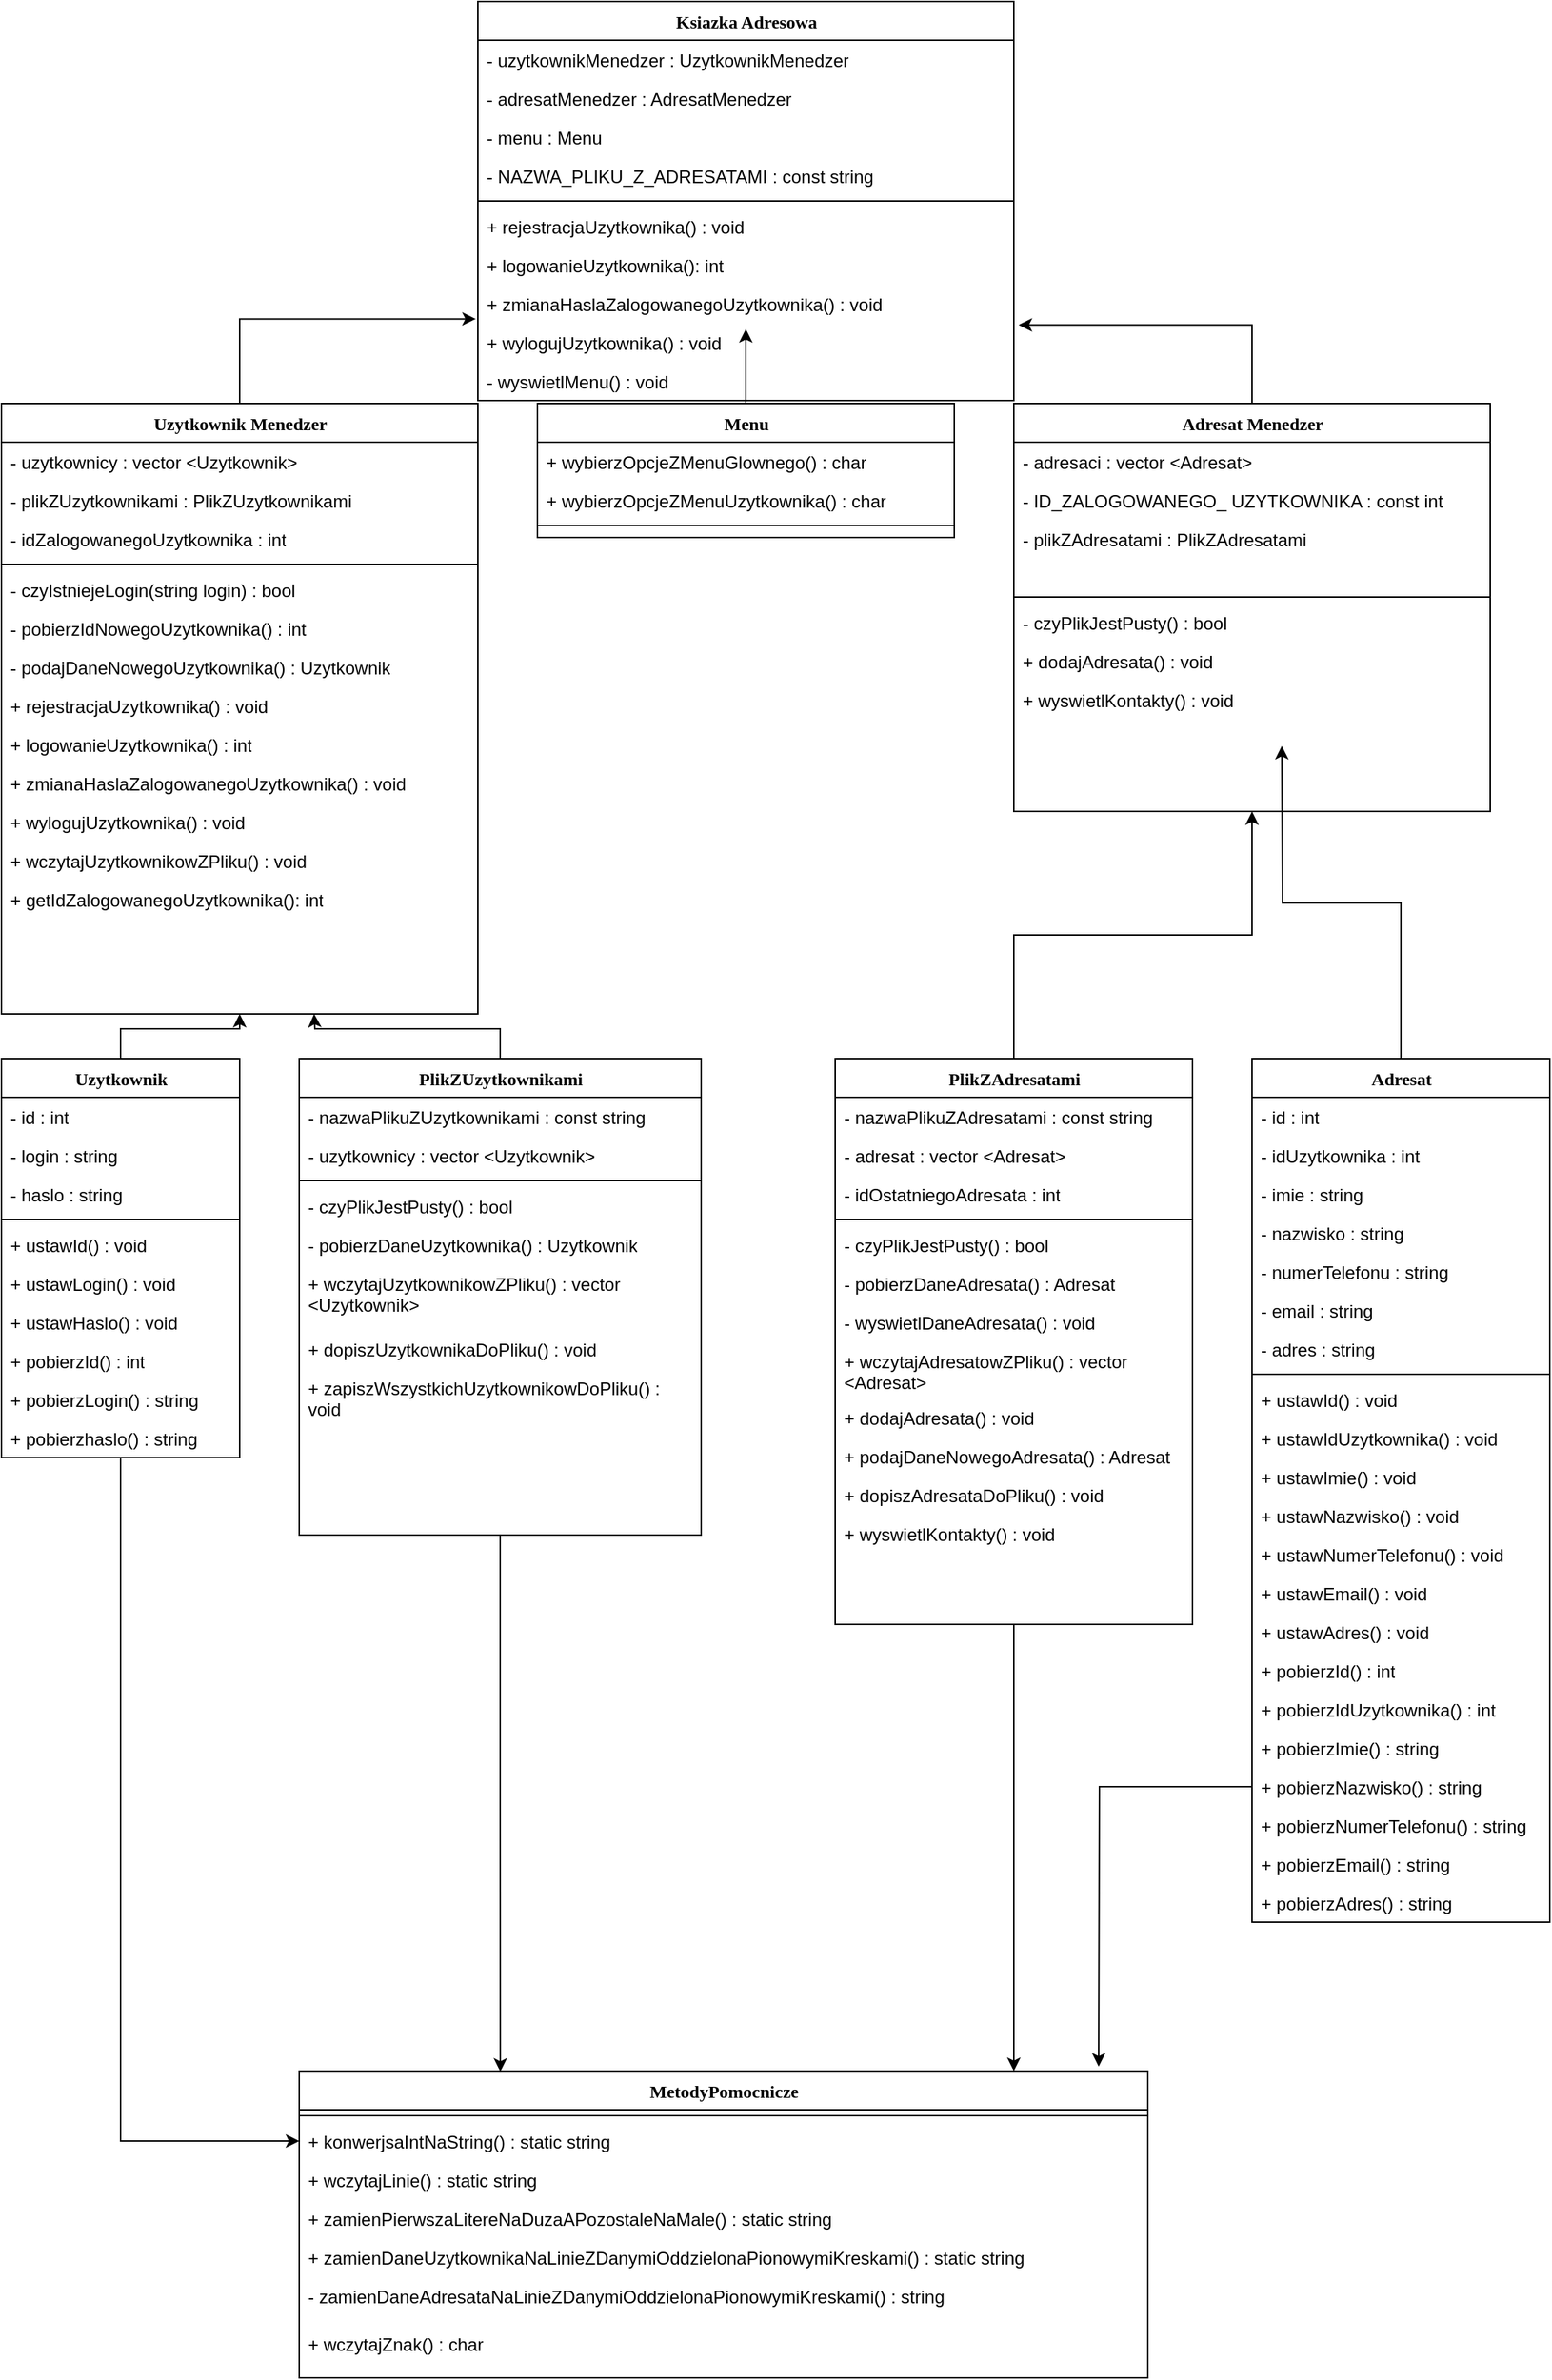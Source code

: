 <mxfile version="14.7.2" type="device"><diagram name="Page-1" id="9f46799a-70d6-7492-0946-bef42562c5a5"><mxGraphModel dx="1020" dy="1113" grid="1" gridSize="10" guides="1" tooltips="1" connect="1" arrows="1" fold="1" page="1" pageScale="1" pageWidth="1100" pageHeight="850" background="#ffffff" math="0" shadow="0"><root><mxCell id="0"/><mxCell id="1" parent="0"/><mxCell id="x41cZ8-5kUKgFE5jY_q0-70" style="edgeStyle=orthogonalEdgeStyle;rounded=0;orthogonalLoop=1;jettySize=auto;html=1;entryX=-0.004;entryY=0.892;entryDx=0;entryDy=0;entryPerimeter=0;" edge="1" parent="1" source="78961159f06e98e8-17" target="78961159f06e98e8-42"><mxGeometry relative="1" as="geometry"/></mxCell><mxCell id="78961159f06e98e8-17" value="Uzytkownik Menedzer" style="swimlane;html=1;fontStyle=1;align=center;verticalAlign=top;childLayout=stackLayout;horizontal=1;startSize=26;horizontalStack=0;resizeParent=1;resizeLast=0;collapsible=1;marginBottom=0;swimlaneFillColor=#ffffff;rounded=0;shadow=0;comic=0;labelBackgroundColor=none;strokeWidth=1;fillColor=none;fontFamily=Verdana;fontSize=12" parent="1" vertex="1"><mxGeometry x="40" y="280" width="320" height="410" as="geometry"/></mxCell><mxCell id="78961159f06e98e8-25" value="-&amp;nbsp;uzytkownicy :&amp;nbsp;vector &amp;lt;Uzytkownik&amp;gt;" style="text;html=1;strokeColor=none;fillColor=none;align=left;verticalAlign=top;spacingLeft=4;spacingRight=4;whiteSpace=wrap;overflow=hidden;rotatable=0;points=[[0,0.5],[1,0.5]];portConstraint=eastwest;" parent="78961159f06e98e8-17" vertex="1"><mxGeometry y="26" width="320" height="26" as="geometry"/></mxCell><mxCell id="78961159f06e98e8-26" value="-&amp;nbsp;plikZUzytkownikami : PlikZUzytkownikami" style="text;html=1;strokeColor=none;fillColor=none;align=left;verticalAlign=top;spacingLeft=4;spacingRight=4;whiteSpace=wrap;overflow=hidden;rotatable=0;points=[[0,0.5],[1,0.5]];portConstraint=eastwest;" parent="78961159f06e98e8-17" vertex="1"><mxGeometry y="52" width="320" height="26" as="geometry"/></mxCell><mxCell id="78961159f06e98e8-23" value="-&amp;nbsp;idZalogowanegoUzytkownika : int" style="text;html=1;strokeColor=none;fillColor=none;align=left;verticalAlign=top;spacingLeft=4;spacingRight=4;whiteSpace=wrap;overflow=hidden;rotatable=0;points=[[0,0.5],[1,0.5]];portConstraint=eastwest;" parent="78961159f06e98e8-17" vertex="1"><mxGeometry y="78" width="320" height="26" as="geometry"/></mxCell><mxCell id="78961159f06e98e8-19" value="" style="line;html=1;strokeWidth=1;fillColor=none;align=left;verticalAlign=middle;spacingTop=-1;spacingLeft=3;spacingRight=3;rotatable=0;labelPosition=right;points=[];portConstraint=eastwest;" parent="78961159f06e98e8-17" vertex="1"><mxGeometry y="104" width="320" height="8" as="geometry"/></mxCell><mxCell id="x41cZ8-5kUKgFE5jY_q0-2" value="-&amp;nbsp;czyIstniejeLogin(string login) : bool" style="text;html=1;strokeColor=none;fillColor=none;align=left;verticalAlign=top;spacingLeft=4;spacingRight=4;whiteSpace=wrap;overflow=hidden;rotatable=0;points=[[0,0.5],[1,0.5]];portConstraint=eastwest;" vertex="1" parent="78961159f06e98e8-17"><mxGeometry y="112" width="320" height="26" as="geometry"/></mxCell><mxCell id="78961159f06e98e8-27" value="-&amp;nbsp;pobierzIdNowegoUzytkownika() : int" style="text;html=1;strokeColor=none;fillColor=none;align=left;verticalAlign=top;spacingLeft=4;spacingRight=4;whiteSpace=wrap;overflow=hidden;rotatable=0;points=[[0,0.5],[1,0.5]];portConstraint=eastwest;" parent="78961159f06e98e8-17" vertex="1"><mxGeometry y="138" width="320" height="26" as="geometry"/></mxCell><mxCell id="78961159f06e98e8-20" value="-&amp;nbsp;podajDaneNowegoUzytkownika() : Uzytkownik" style="text;html=1;strokeColor=none;fillColor=none;align=left;verticalAlign=top;spacingLeft=4;spacingRight=4;whiteSpace=wrap;overflow=hidden;rotatable=0;points=[[0,0.5],[1,0.5]];portConstraint=eastwest;" parent="78961159f06e98e8-17" vertex="1"><mxGeometry y="164" width="320" height="26" as="geometry"/></mxCell><mxCell id="x41cZ8-5kUKgFE5jY_q0-4" value="+&amp;nbsp;rejestracjaUzytkownika() : void" style="text;html=1;strokeColor=none;fillColor=none;align=left;verticalAlign=top;spacingLeft=4;spacingRight=4;whiteSpace=wrap;overflow=hidden;rotatable=0;points=[[0,0.5],[1,0.5]];portConstraint=eastwest;" vertex="1" parent="78961159f06e98e8-17"><mxGeometry y="190" width="320" height="26" as="geometry"/></mxCell><mxCell id="x41cZ8-5kUKgFE5jY_q0-5" value="+&amp;nbsp;logowanieUzytkownika() : int" style="text;html=1;strokeColor=none;fillColor=none;align=left;verticalAlign=top;spacingLeft=4;spacingRight=4;whiteSpace=wrap;overflow=hidden;rotatable=0;points=[[0,0.5],[1,0.5]];portConstraint=eastwest;" vertex="1" parent="78961159f06e98e8-17"><mxGeometry y="216" width="320" height="26" as="geometry"/></mxCell><mxCell id="x41cZ8-5kUKgFE5jY_q0-7" value="+&amp;nbsp;zmianaHaslaZalogowanegoUzytkownika() : void" style="text;html=1;strokeColor=none;fillColor=none;align=left;verticalAlign=top;spacingLeft=4;spacingRight=4;whiteSpace=wrap;overflow=hidden;rotatable=0;points=[[0,0.5],[1,0.5]];portConstraint=eastwest;" vertex="1" parent="78961159f06e98e8-17"><mxGeometry y="242" width="320" height="26" as="geometry"/></mxCell><mxCell id="x41cZ8-5kUKgFE5jY_q0-6" value="+&amp;nbsp;wylogujUzytkownika() : void" style="text;html=1;strokeColor=none;fillColor=none;align=left;verticalAlign=top;spacingLeft=4;spacingRight=4;whiteSpace=wrap;overflow=hidden;rotatable=0;points=[[0,0.5],[1,0.5]];portConstraint=eastwest;" vertex="1" parent="78961159f06e98e8-17"><mxGeometry y="268" width="320" height="26" as="geometry"/></mxCell><mxCell id="x41cZ8-5kUKgFE5jY_q0-8" value="+&amp;nbsp;wczytajUzytkownikowZPliku() : void" style="text;html=1;strokeColor=none;fillColor=none;align=left;verticalAlign=top;spacingLeft=4;spacingRight=4;whiteSpace=wrap;overflow=hidden;rotatable=0;points=[[0,0.5],[1,0.5]];portConstraint=eastwest;" vertex="1" parent="78961159f06e98e8-17"><mxGeometry y="294" width="320" height="26" as="geometry"/></mxCell><mxCell id="x41cZ8-5kUKgFE5jY_q0-9" value="+&amp;nbsp;getIdZalogowanegoUzytkownika(): int" style="text;html=1;strokeColor=none;fillColor=none;align=left;verticalAlign=top;spacingLeft=4;spacingRight=4;whiteSpace=wrap;overflow=hidden;rotatable=0;points=[[0,0.5],[1,0.5]];portConstraint=eastwest;" vertex="1" parent="78961159f06e98e8-17"><mxGeometry y="320" width="320" height="26" as="geometry"/></mxCell><mxCell id="78961159f06e98e8-30" value="Ksiazka Adresowa" style="swimlane;html=1;fontStyle=1;align=center;verticalAlign=top;childLayout=stackLayout;horizontal=1;startSize=26;horizontalStack=0;resizeParent=1;resizeLast=0;collapsible=1;marginBottom=0;swimlaneFillColor=#ffffff;rounded=0;shadow=0;comic=0;labelBackgroundColor=none;strokeWidth=1;fillColor=none;fontFamily=Verdana;fontSize=12" parent="1" vertex="1"><mxGeometry x="360" y="10" width="360" height="268" as="geometry"/></mxCell><mxCell id="78961159f06e98e8-31" value="-&amp;nbsp;uzytkownikMenedzer : UzytkownikMenedzer" style="text;html=1;strokeColor=none;fillColor=none;align=left;verticalAlign=top;spacingLeft=4;spacingRight=4;whiteSpace=wrap;overflow=hidden;rotatable=0;points=[[0,0.5],[1,0.5]];portConstraint=eastwest;" parent="78961159f06e98e8-30" vertex="1"><mxGeometry y="26" width="360" height="26" as="geometry"/></mxCell><mxCell id="78961159f06e98e8-32" value="-&amp;nbsp;adresatMenedzer : AdresatMenedzer" style="text;html=1;strokeColor=none;fillColor=none;align=left;verticalAlign=top;spacingLeft=4;spacingRight=4;whiteSpace=wrap;overflow=hidden;rotatable=0;points=[[0,0.5],[1,0.5]];portConstraint=eastwest;" parent="78961159f06e98e8-30" vertex="1"><mxGeometry y="52" width="360" height="26" as="geometry"/></mxCell><mxCell id="78961159f06e98e8-33" value="-&amp;nbsp;menu : Menu" style="text;html=1;strokeColor=none;fillColor=none;align=left;verticalAlign=top;spacingLeft=4;spacingRight=4;whiteSpace=wrap;overflow=hidden;rotatable=0;points=[[0,0.5],[1,0.5]];portConstraint=eastwest;" parent="78961159f06e98e8-30" vertex="1"><mxGeometry y="78" width="360" height="26" as="geometry"/></mxCell><mxCell id="x41cZ8-5kUKgFE5jY_q0-89" value="-&amp;nbsp;NAZWA_PLIKU_Z_ADRESATAMI : const string" style="text;html=1;strokeColor=none;fillColor=none;align=left;verticalAlign=top;spacingLeft=4;spacingRight=4;whiteSpace=wrap;overflow=hidden;rotatable=0;points=[[0,0.5],[1,0.5]];portConstraint=eastwest;" vertex="1" parent="78961159f06e98e8-30"><mxGeometry y="104" width="360" height="26" as="geometry"/></mxCell><mxCell id="78961159f06e98e8-38" value="" style="line;html=1;strokeWidth=1;fillColor=none;align=left;verticalAlign=middle;spacingTop=-1;spacingLeft=3;spacingRight=3;rotatable=0;labelPosition=right;points=[];portConstraint=eastwest;" parent="78961159f06e98e8-30" vertex="1"><mxGeometry y="130" width="360" height="8" as="geometry"/></mxCell><mxCell id="78961159f06e98e8-39" value="+&amp;nbsp;rejestracjaUzytkownika() : void" style="text;html=1;strokeColor=none;fillColor=none;align=left;verticalAlign=top;spacingLeft=4;spacingRight=4;whiteSpace=wrap;overflow=hidden;rotatable=0;points=[[0,0.5],[1,0.5]];portConstraint=eastwest;" parent="78961159f06e98e8-30" vertex="1"><mxGeometry y="138" width="360" height="26" as="geometry"/></mxCell><mxCell id="78961159f06e98e8-40" value="+&amp;nbsp;logowanieUzytkownika(): int" style="text;html=1;strokeColor=none;fillColor=none;align=left;verticalAlign=top;spacingLeft=4;spacingRight=4;whiteSpace=wrap;overflow=hidden;rotatable=0;points=[[0,0.5],[1,0.5]];portConstraint=eastwest;" parent="78961159f06e98e8-30" vertex="1"><mxGeometry y="164" width="360" height="26" as="geometry"/></mxCell><mxCell id="78961159f06e98e8-42" value="+ zmianaHaslaZalogowanegoUzytkownika() : void" style="text;html=1;strokeColor=none;fillColor=none;align=left;verticalAlign=top;spacingLeft=4;spacingRight=4;whiteSpace=wrap;overflow=hidden;rotatable=0;points=[[0,0.5],[1,0.5]];portConstraint=eastwest;" parent="78961159f06e98e8-30" vertex="1"><mxGeometry y="190" width="360" height="26" as="geometry"/></mxCell><mxCell id="x41cZ8-5kUKgFE5jY_q0-1" value="+ wylogujUzytkownika() : void" style="text;html=1;strokeColor=none;fillColor=none;align=left;verticalAlign=top;spacingLeft=4;spacingRight=4;whiteSpace=wrap;overflow=hidden;rotatable=0;points=[[0,0.5],[1,0.5]];portConstraint=eastwest;" vertex="1" parent="78961159f06e98e8-30"><mxGeometry y="216" width="360" height="26" as="geometry"/></mxCell><mxCell id="x41cZ8-5kUKgFE5jY_q0-88" value="- wyswietlMenu() : void" style="text;html=1;strokeColor=none;fillColor=none;align=left;verticalAlign=top;spacingLeft=4;spacingRight=4;whiteSpace=wrap;overflow=hidden;rotatable=0;points=[[0,0.5],[1,0.5]];portConstraint=eastwest;" vertex="1" parent="78961159f06e98e8-30"><mxGeometry y="242" width="360" height="26" as="geometry"/></mxCell><mxCell id="x41cZ8-5kUKgFE5jY_q0-71" style="edgeStyle=orthogonalEdgeStyle;rounded=0;orthogonalLoop=1;jettySize=auto;html=1;entryX=1.009;entryY=0.046;entryDx=0;entryDy=0;entryPerimeter=0;" edge="1" parent="1" source="78961159f06e98e8-43" target="x41cZ8-5kUKgFE5jY_q0-1"><mxGeometry relative="1" as="geometry"/></mxCell><mxCell id="78961159f06e98e8-43" value="Adresat Menedzer" style="swimlane;html=1;fontStyle=1;align=center;verticalAlign=top;childLayout=stackLayout;horizontal=1;startSize=26;horizontalStack=0;resizeParent=1;resizeLast=0;collapsible=1;marginBottom=0;swimlaneFillColor=#ffffff;rounded=0;shadow=0;comic=0;labelBackgroundColor=none;strokeWidth=1;fillColor=none;fontFamily=Verdana;fontSize=12" parent="1" vertex="1"><mxGeometry x="720" y="280" width="320" height="274" as="geometry"/></mxCell><mxCell id="78961159f06e98e8-44" value="- adresaci :&amp;nbsp;vector &amp;lt;Adresat&amp;gt;" style="text;html=1;strokeColor=none;fillColor=none;align=left;verticalAlign=top;spacingLeft=4;spacingRight=4;whiteSpace=wrap;overflow=hidden;rotatable=0;points=[[0,0.5],[1,0.5]];portConstraint=eastwest;" parent="78961159f06e98e8-43" vertex="1"><mxGeometry y="26" width="320" height="26" as="geometry"/></mxCell><mxCell id="x41cZ8-5kUKgFE5jY_q0-90" value="-&amp;nbsp;ID_ZALOGOWANEGO_ UZYTKOWNIKA : const int" style="text;html=1;strokeColor=none;fillColor=none;align=left;verticalAlign=top;spacingLeft=4;spacingRight=4;whiteSpace=wrap;overflow=hidden;rotatable=0;points=[[0,0.5],[1,0.5]];portConstraint=eastwest;" vertex="1" parent="78961159f06e98e8-43"><mxGeometry y="52" width="320" height="26" as="geometry"/></mxCell><mxCell id="78961159f06e98e8-45" value="-&amp;nbsp;plikZAdresatami : PlikZAdresatami" style="text;html=1;strokeColor=none;fillColor=none;align=left;verticalAlign=top;spacingLeft=4;spacingRight=4;whiteSpace=wrap;overflow=hidden;rotatable=0;points=[[0,0.5],[1,0.5]];portConstraint=eastwest;" parent="78961159f06e98e8-43" vertex="1"><mxGeometry y="78" width="320" height="48" as="geometry"/></mxCell><mxCell id="78961159f06e98e8-51" value="" style="line;html=1;strokeWidth=1;fillColor=none;align=left;verticalAlign=middle;spacingTop=-1;spacingLeft=3;spacingRight=3;rotatable=0;labelPosition=right;points=[];portConstraint=eastwest;" parent="78961159f06e98e8-43" vertex="1"><mxGeometry y="126" width="320" height="8" as="geometry"/></mxCell><mxCell id="78961159f06e98e8-49" value="-&amp;nbsp;czyPlikJestPusty() : bool" style="text;html=1;strokeColor=none;fillColor=none;align=left;verticalAlign=top;spacingLeft=4;spacingRight=4;whiteSpace=wrap;overflow=hidden;rotatable=0;points=[[0,0.5],[1,0.5]];portConstraint=eastwest;" parent="78961159f06e98e8-43" vertex="1"><mxGeometry y="134" width="320" height="26" as="geometry"/></mxCell><mxCell id="78961159f06e98e8-53" value="+&amp;nbsp;dodajAdresata() : void" style="text;html=1;strokeColor=none;fillColor=none;align=left;verticalAlign=top;spacingLeft=4;spacingRight=4;whiteSpace=wrap;overflow=hidden;rotatable=0;points=[[0,0.5],[1,0.5]];portConstraint=eastwest;" parent="78961159f06e98e8-43" vertex="1"><mxGeometry y="160" width="320" height="26" as="geometry"/></mxCell><mxCell id="x41cZ8-5kUKgFE5jY_q0-14" value="+&amp;nbsp;wyswietlKontakty() : void" style="text;html=1;strokeColor=none;fillColor=none;align=left;verticalAlign=top;spacingLeft=4;spacingRight=4;whiteSpace=wrap;overflow=hidden;rotatable=0;points=[[0,0.5],[1,0.5]];portConstraint=eastwest;" vertex="1" parent="78961159f06e98e8-43"><mxGeometry y="186" width="320" height="26" as="geometry"/></mxCell><mxCell id="x41cZ8-5kUKgFE5jY_q0-72" style="edgeStyle=orthogonalEdgeStyle;rounded=0;orthogonalLoop=1;jettySize=auto;html=1;" edge="1" parent="1" source="78961159f06e98e8-56"><mxGeometry relative="1" as="geometry"><mxPoint x="540" y="230" as="targetPoint"/></mxGeometry></mxCell><mxCell id="78961159f06e98e8-56" value="Menu" style="swimlane;html=1;fontStyle=1;align=center;verticalAlign=top;childLayout=stackLayout;horizontal=1;startSize=26;horizontalStack=0;resizeParent=1;resizeLast=0;collapsible=1;marginBottom=0;swimlaneFillColor=#ffffff;rounded=0;shadow=0;comic=0;labelBackgroundColor=none;strokeWidth=1;fillColor=none;fontFamily=Verdana;fontSize=12" parent="1" vertex="1"><mxGeometry x="400" y="280" width="280" height="90" as="geometry"/></mxCell><mxCell id="78961159f06e98e8-57" value="+&amp;nbsp;wybierzOpcjeZMenuGlownego() : char" style="text;html=1;strokeColor=none;fillColor=none;align=left;verticalAlign=top;spacingLeft=4;spacingRight=4;whiteSpace=wrap;overflow=hidden;rotatable=0;points=[[0,0.5],[1,0.5]];portConstraint=eastwest;" parent="78961159f06e98e8-56" vertex="1"><mxGeometry y="26" width="280" height="26" as="geometry"/></mxCell><mxCell id="78961159f06e98e8-58" value="+&amp;nbsp;wybierzOpcjeZMenuUzytkownika() : char" style="text;html=1;strokeColor=none;fillColor=none;align=left;verticalAlign=top;spacingLeft=4;spacingRight=4;whiteSpace=wrap;overflow=hidden;rotatable=0;points=[[0,0.5],[1,0.5]];portConstraint=eastwest;" parent="78961159f06e98e8-56" vertex="1"><mxGeometry y="52" width="280" height="26" as="geometry"/></mxCell><mxCell id="78961159f06e98e8-64" value="" style="line;html=1;strokeWidth=1;fillColor=none;align=left;verticalAlign=middle;spacingTop=-1;spacingLeft=3;spacingRight=3;rotatable=0;labelPosition=right;points=[];portConstraint=eastwest;" parent="78961159f06e98e8-56" vertex="1"><mxGeometry y="78" width="280" height="8" as="geometry"/></mxCell><mxCell id="x41cZ8-5kUKgFE5jY_q0-73" style="edgeStyle=orthogonalEdgeStyle;rounded=0;orthogonalLoop=1;jettySize=auto;html=1;entryX=0.5;entryY=1;entryDx=0;entryDy=0;" edge="1" parent="1" source="78961159f06e98e8-69" target="78961159f06e98e8-17"><mxGeometry relative="1" as="geometry"/></mxCell><mxCell id="x41cZ8-5kUKgFE5jY_q0-86" style="edgeStyle=orthogonalEdgeStyle;rounded=0;orthogonalLoop=1;jettySize=auto;html=1;entryX=0;entryY=0.5;entryDx=0;entryDy=0;" edge="1" parent="1" source="78961159f06e98e8-69" target="x41cZ8-5kUKgFE5jY_q0-41"><mxGeometry relative="1" as="geometry"/></mxCell><mxCell id="78961159f06e98e8-69" value="Uzytkownik" style="swimlane;html=1;fontStyle=1;align=center;verticalAlign=top;childLayout=stackLayout;horizontal=1;startSize=26;horizontalStack=0;resizeParent=1;resizeLast=0;collapsible=1;marginBottom=0;swimlaneFillColor=#ffffff;rounded=0;shadow=0;comic=0;labelBackgroundColor=none;strokeWidth=1;fillColor=none;fontFamily=Verdana;fontSize=12" parent="1" vertex="1"><mxGeometry x="40" y="720" width="160" height="268" as="geometry"/></mxCell><mxCell id="78961159f06e98e8-71" value="- id : int" style="text;html=1;strokeColor=none;fillColor=none;align=left;verticalAlign=top;spacingLeft=4;spacingRight=4;whiteSpace=wrap;overflow=hidden;rotatable=0;points=[[0,0.5],[1,0.5]];portConstraint=eastwest;" parent="78961159f06e98e8-69" vertex="1"><mxGeometry y="26" width="160" height="26" as="geometry"/></mxCell><mxCell id="78961159f06e98e8-72" value="- login : string" style="text;html=1;strokeColor=none;fillColor=none;align=left;verticalAlign=top;spacingLeft=4;spacingRight=4;whiteSpace=wrap;overflow=hidden;rotatable=0;points=[[0,0.5],[1,0.5]];portConstraint=eastwest;" parent="78961159f06e98e8-69" vertex="1"><mxGeometry y="52" width="160" height="26" as="geometry"/></mxCell><mxCell id="78961159f06e98e8-74" value="- haslo : string" style="text;html=1;strokeColor=none;fillColor=none;align=left;verticalAlign=top;spacingLeft=4;spacingRight=4;whiteSpace=wrap;overflow=hidden;rotatable=0;points=[[0,0.5],[1,0.5]];portConstraint=eastwest;" parent="78961159f06e98e8-69" vertex="1"><mxGeometry y="78" width="160" height="26" as="geometry"/></mxCell><mxCell id="78961159f06e98e8-77" value="" style="line;html=1;strokeWidth=1;fillColor=none;align=left;verticalAlign=middle;spacingTop=-1;spacingLeft=3;spacingRight=3;rotatable=0;labelPosition=right;points=[];portConstraint=eastwest;" parent="78961159f06e98e8-69" vertex="1"><mxGeometry y="104" width="160" height="8" as="geometry"/></mxCell><mxCell id="78961159f06e98e8-79" value="+ ustawId() : void" style="text;html=1;strokeColor=none;fillColor=none;align=left;verticalAlign=top;spacingLeft=4;spacingRight=4;whiteSpace=wrap;overflow=hidden;rotatable=0;points=[[0,0.5],[1,0.5]];portConstraint=eastwest;" parent="78961159f06e98e8-69" vertex="1"><mxGeometry y="112" width="160" height="26" as="geometry"/></mxCell><mxCell id="78961159f06e98e8-78" value="+ ustawLogin() : void" style="text;html=1;strokeColor=none;fillColor=none;align=left;verticalAlign=top;spacingLeft=4;spacingRight=4;whiteSpace=wrap;overflow=hidden;rotatable=0;points=[[0,0.5],[1,0.5]];portConstraint=eastwest;" parent="78961159f06e98e8-69" vertex="1"><mxGeometry y="138" width="160" height="26" as="geometry"/></mxCell><mxCell id="78961159f06e98e8-80" value="+ ustawHaslo() : void" style="text;html=1;strokeColor=none;fillColor=none;align=left;verticalAlign=top;spacingLeft=4;spacingRight=4;whiteSpace=wrap;overflow=hidden;rotatable=0;points=[[0,0.5],[1,0.5]];portConstraint=eastwest;" parent="78961159f06e98e8-69" vertex="1"><mxGeometry y="164" width="160" height="26" as="geometry"/></mxCell><mxCell id="78961159f06e98e8-81" value="+ pobierzId() : int" style="text;html=1;strokeColor=none;fillColor=none;align=left;verticalAlign=top;spacingLeft=4;spacingRight=4;whiteSpace=wrap;overflow=hidden;rotatable=0;points=[[0,0.5],[1,0.5]];portConstraint=eastwest;" parent="78961159f06e98e8-69" vertex="1"><mxGeometry y="190" width="160" height="26" as="geometry"/></mxCell><mxCell id="x41cZ8-5kUKgFE5jY_q0-35" value="+ pobierzLogin() : string" style="text;html=1;strokeColor=none;fillColor=none;align=left;verticalAlign=top;spacingLeft=4;spacingRight=4;whiteSpace=wrap;overflow=hidden;rotatable=0;points=[[0,0.5],[1,0.5]];portConstraint=eastwest;" vertex="1" parent="78961159f06e98e8-69"><mxGeometry y="216" width="160" height="26" as="geometry"/></mxCell><mxCell id="x41cZ8-5kUKgFE5jY_q0-36" value="+ pobierzhaslo() : string" style="text;html=1;strokeColor=none;fillColor=none;align=left;verticalAlign=top;spacingLeft=4;spacingRight=4;whiteSpace=wrap;overflow=hidden;rotatable=0;points=[[0,0.5],[1,0.5]];portConstraint=eastwest;" vertex="1" parent="78961159f06e98e8-69"><mxGeometry y="242" width="160" height="26" as="geometry"/></mxCell><mxCell id="x41cZ8-5kUKgFE5jY_q0-76" style="edgeStyle=orthogonalEdgeStyle;rounded=0;orthogonalLoop=1;jettySize=auto;html=1;" edge="1" parent="1" source="78961159f06e98e8-82"><mxGeometry relative="1" as="geometry"><mxPoint x="900" y="510" as="targetPoint"/></mxGeometry></mxCell><mxCell id="x41cZ8-5kUKgFE5jY_q0-84" style="edgeStyle=orthogonalEdgeStyle;rounded=0;orthogonalLoop=1;jettySize=auto;html=1;exitX=0;exitY=0.5;exitDx=0;exitDy=0;" edge="1" parent="1" source="x41cZ8-5kUKgFE5jY_q0-29"><mxGeometry relative="1" as="geometry"><mxPoint x="777" y="1397" as="targetPoint"/></mxGeometry></mxCell><mxCell id="78961159f06e98e8-82" value="Adresat" style="swimlane;html=1;fontStyle=1;align=center;verticalAlign=top;childLayout=stackLayout;horizontal=1;startSize=26;horizontalStack=0;resizeParent=1;resizeLast=0;collapsible=1;marginBottom=0;swimlaneFillColor=#ffffff;rounded=0;shadow=0;comic=0;labelBackgroundColor=none;strokeWidth=1;fillColor=none;fontFamily=Verdana;fontSize=12" parent="1" vertex="1"><mxGeometry x="880" y="720" width="200" height="580" as="geometry"/></mxCell><mxCell id="78961159f06e98e8-83" value="- id : int&lt;br&gt;" style="text;html=1;strokeColor=none;fillColor=none;align=left;verticalAlign=top;spacingLeft=4;spacingRight=4;whiteSpace=wrap;overflow=hidden;rotatable=0;points=[[0,0.5],[1,0.5]];portConstraint=eastwest;" parent="78961159f06e98e8-82" vertex="1"><mxGeometry y="26" width="200" height="26" as="geometry"/></mxCell><mxCell id="78961159f06e98e8-84" value="- idUzytkownika : int" style="text;html=1;strokeColor=none;fillColor=none;align=left;verticalAlign=top;spacingLeft=4;spacingRight=4;whiteSpace=wrap;overflow=hidden;rotatable=0;points=[[0,0.5],[1,0.5]];portConstraint=eastwest;" parent="78961159f06e98e8-82" vertex="1"><mxGeometry y="52" width="200" height="26" as="geometry"/></mxCell><mxCell id="78961159f06e98e8-85" value="- imie : string" style="text;html=1;strokeColor=none;fillColor=none;align=left;verticalAlign=top;spacingLeft=4;spacingRight=4;whiteSpace=wrap;overflow=hidden;rotatable=0;points=[[0,0.5],[1,0.5]];portConstraint=eastwest;" parent="78961159f06e98e8-82" vertex="1"><mxGeometry y="78" width="200" height="26" as="geometry"/></mxCell><mxCell id="x41cZ8-5kUKgFE5jY_q0-17" value="- nazwisko : string" style="text;html=1;strokeColor=none;fillColor=none;align=left;verticalAlign=top;spacingLeft=4;spacingRight=4;whiteSpace=wrap;overflow=hidden;rotatable=0;points=[[0,0.5],[1,0.5]];portConstraint=eastwest;" vertex="1" parent="78961159f06e98e8-82"><mxGeometry y="104" width="200" height="26" as="geometry"/></mxCell><mxCell id="x41cZ8-5kUKgFE5jY_q0-19" value="- numerTelefonu : string" style="text;html=1;strokeColor=none;fillColor=none;align=left;verticalAlign=top;spacingLeft=4;spacingRight=4;whiteSpace=wrap;overflow=hidden;rotatable=0;points=[[0,0.5],[1,0.5]];portConstraint=eastwest;" vertex="1" parent="78961159f06e98e8-82"><mxGeometry y="130" width="200" height="26" as="geometry"/></mxCell><mxCell id="x41cZ8-5kUKgFE5jY_q0-18" value="- email : string" style="text;html=1;strokeColor=none;fillColor=none;align=left;verticalAlign=top;spacingLeft=4;spacingRight=4;whiteSpace=wrap;overflow=hidden;rotatable=0;points=[[0,0.5],[1,0.5]];portConstraint=eastwest;" vertex="1" parent="78961159f06e98e8-82"><mxGeometry y="156" width="200" height="26" as="geometry"/></mxCell><mxCell id="x41cZ8-5kUKgFE5jY_q0-20" value="- adres : string" style="text;html=1;strokeColor=none;fillColor=none;align=left;verticalAlign=top;spacingLeft=4;spacingRight=4;whiteSpace=wrap;overflow=hidden;rotatable=0;points=[[0,0.5],[1,0.5]];portConstraint=eastwest;" vertex="1" parent="78961159f06e98e8-82"><mxGeometry y="182" width="200" height="26" as="geometry"/></mxCell><mxCell id="78961159f06e98e8-90" value="" style="line;html=1;strokeWidth=1;fillColor=none;align=left;verticalAlign=middle;spacingTop=-1;spacingLeft=3;spacingRight=3;rotatable=0;labelPosition=right;points=[];portConstraint=eastwest;" parent="78961159f06e98e8-82" vertex="1"><mxGeometry y="208" width="200" height="8" as="geometry"/></mxCell><mxCell id="78961159f06e98e8-91" value="+ ustawId() : void" style="text;html=1;strokeColor=none;fillColor=none;align=left;verticalAlign=top;spacingLeft=4;spacingRight=4;whiteSpace=wrap;overflow=hidden;rotatable=0;points=[[0,0.5],[1,0.5]];portConstraint=eastwest;" parent="78961159f06e98e8-82" vertex="1"><mxGeometry y="216" width="200" height="26" as="geometry"/></mxCell><mxCell id="78961159f06e98e8-94" value="+ ustawIdUzytkownika() : void" style="text;html=1;strokeColor=none;fillColor=none;align=left;verticalAlign=top;spacingLeft=4;spacingRight=4;whiteSpace=wrap;overflow=hidden;rotatable=0;points=[[0,0.5],[1,0.5]];portConstraint=eastwest;" parent="78961159f06e98e8-82" vertex="1"><mxGeometry y="242" width="200" height="26" as="geometry"/></mxCell><mxCell id="x41cZ8-5kUKgFE5jY_q0-22" value="+ ustawImie() : void" style="text;html=1;strokeColor=none;fillColor=none;align=left;verticalAlign=top;spacingLeft=4;spacingRight=4;whiteSpace=wrap;overflow=hidden;rotatable=0;points=[[0,0.5],[1,0.5]];portConstraint=eastwest;" vertex="1" parent="78961159f06e98e8-82"><mxGeometry y="268" width="200" height="26" as="geometry"/></mxCell><mxCell id="x41cZ8-5kUKgFE5jY_q0-23" value="+ ustawNazwisko() : void" style="text;html=1;strokeColor=none;fillColor=none;align=left;verticalAlign=top;spacingLeft=4;spacingRight=4;whiteSpace=wrap;overflow=hidden;rotatable=0;points=[[0,0.5],[1,0.5]];portConstraint=eastwest;" vertex="1" parent="78961159f06e98e8-82"><mxGeometry y="294" width="200" height="26" as="geometry"/></mxCell><mxCell id="x41cZ8-5kUKgFE5jY_q0-21" value="+ ustawNumerTelefonu() : void" style="text;html=1;strokeColor=none;fillColor=none;align=left;verticalAlign=top;spacingLeft=4;spacingRight=4;whiteSpace=wrap;overflow=hidden;rotatable=0;points=[[0,0.5],[1,0.5]];portConstraint=eastwest;" vertex="1" parent="78961159f06e98e8-82"><mxGeometry y="320" width="200" height="26" as="geometry"/></mxCell><mxCell id="x41cZ8-5kUKgFE5jY_q0-24" value="+ ustawEmail() : void" style="text;html=1;strokeColor=none;fillColor=none;align=left;verticalAlign=top;spacingLeft=4;spacingRight=4;whiteSpace=wrap;overflow=hidden;rotatable=0;points=[[0,0.5],[1,0.5]];portConstraint=eastwest;" vertex="1" parent="78961159f06e98e8-82"><mxGeometry y="346" width="200" height="26" as="geometry"/></mxCell><mxCell id="x41cZ8-5kUKgFE5jY_q0-25" value="+ ustawAdres() : void" style="text;html=1;strokeColor=none;fillColor=none;align=left;verticalAlign=top;spacingLeft=4;spacingRight=4;whiteSpace=wrap;overflow=hidden;rotatable=0;points=[[0,0.5],[1,0.5]];portConstraint=eastwest;" vertex="1" parent="78961159f06e98e8-82"><mxGeometry y="372" width="200" height="26" as="geometry"/></mxCell><mxCell id="x41cZ8-5kUKgFE5jY_q0-26" value="+ pobierzId() : int" style="text;html=1;strokeColor=none;fillColor=none;align=left;verticalAlign=top;spacingLeft=4;spacingRight=4;whiteSpace=wrap;overflow=hidden;rotatable=0;points=[[0,0.5],[1,0.5]];portConstraint=eastwest;" vertex="1" parent="78961159f06e98e8-82"><mxGeometry y="398" width="200" height="26" as="geometry"/></mxCell><mxCell id="x41cZ8-5kUKgFE5jY_q0-27" value="+ pobierzIdUzytkownika() : int" style="text;html=1;strokeColor=none;fillColor=none;align=left;verticalAlign=top;spacingLeft=4;spacingRight=4;whiteSpace=wrap;overflow=hidden;rotatable=0;points=[[0,0.5],[1,0.5]];portConstraint=eastwest;" vertex="1" parent="78961159f06e98e8-82"><mxGeometry y="424" width="200" height="26" as="geometry"/></mxCell><mxCell id="x41cZ8-5kUKgFE5jY_q0-28" value="+ pobierzImie() : string" style="text;html=1;strokeColor=none;fillColor=none;align=left;verticalAlign=top;spacingLeft=4;spacingRight=4;whiteSpace=wrap;overflow=hidden;rotatable=0;points=[[0,0.5],[1,0.5]];portConstraint=eastwest;" vertex="1" parent="78961159f06e98e8-82"><mxGeometry y="450" width="200" height="26" as="geometry"/></mxCell><mxCell id="x41cZ8-5kUKgFE5jY_q0-29" value="+ pobierzNazwisko() : string" style="text;html=1;strokeColor=none;fillColor=none;align=left;verticalAlign=top;spacingLeft=4;spacingRight=4;whiteSpace=wrap;overflow=hidden;rotatable=0;points=[[0,0.5],[1,0.5]];portConstraint=eastwest;" vertex="1" parent="78961159f06e98e8-82"><mxGeometry y="476" width="200" height="26" as="geometry"/></mxCell><mxCell id="x41cZ8-5kUKgFE5jY_q0-30" value="+ pobierzNumerTelefonu() : string" style="text;html=1;strokeColor=none;fillColor=none;align=left;verticalAlign=top;spacingLeft=4;spacingRight=4;whiteSpace=wrap;overflow=hidden;rotatable=0;points=[[0,0.5],[1,0.5]];portConstraint=eastwest;" vertex="1" parent="78961159f06e98e8-82"><mxGeometry y="502" width="200" height="26" as="geometry"/></mxCell><mxCell id="x41cZ8-5kUKgFE5jY_q0-31" value="+ pobierzEmail() : string" style="text;html=1;strokeColor=none;fillColor=none;align=left;verticalAlign=top;spacingLeft=4;spacingRight=4;whiteSpace=wrap;overflow=hidden;rotatable=0;points=[[0,0.5],[1,0.5]];portConstraint=eastwest;" vertex="1" parent="78961159f06e98e8-82"><mxGeometry y="528" width="200" height="26" as="geometry"/></mxCell><mxCell id="x41cZ8-5kUKgFE5jY_q0-32" value="+ pobierzAdres() : string" style="text;html=1;strokeColor=none;fillColor=none;align=left;verticalAlign=top;spacingLeft=4;spacingRight=4;whiteSpace=wrap;overflow=hidden;rotatable=0;points=[[0,0.5],[1,0.5]];portConstraint=eastwest;" vertex="1" parent="78961159f06e98e8-82"><mxGeometry y="554" width="200" height="26" as="geometry"/></mxCell><mxCell id="x41cZ8-5kUKgFE5jY_q0-75" style="edgeStyle=orthogonalEdgeStyle;rounded=0;orthogonalLoop=1;jettySize=auto;html=1;entryX=0.5;entryY=1;entryDx=0;entryDy=0;" edge="1" parent="1" source="78961159f06e98e8-95" target="78961159f06e98e8-43"><mxGeometry relative="1" as="geometry"/></mxCell><mxCell id="x41cZ8-5kUKgFE5jY_q0-87" style="edgeStyle=orthogonalEdgeStyle;rounded=0;orthogonalLoop=1;jettySize=auto;html=1;" edge="1" parent="1" source="78961159f06e98e8-95"><mxGeometry relative="1" as="geometry"><mxPoint x="720" y="1400" as="targetPoint"/></mxGeometry></mxCell><mxCell id="78961159f06e98e8-95" value="PlikZAdresatami" style="swimlane;html=1;fontStyle=1;align=center;verticalAlign=top;childLayout=stackLayout;horizontal=1;startSize=26;horizontalStack=0;resizeParent=1;resizeLast=0;collapsible=1;marginBottom=0;swimlaneFillColor=#ffffff;rounded=0;shadow=0;comic=0;labelBackgroundColor=none;strokeWidth=1;fillColor=none;fontFamily=Verdana;fontSize=12" parent="1" vertex="1"><mxGeometry x="600" y="720" width="240" height="380" as="geometry"/></mxCell><mxCell id="78961159f06e98e8-96" value="-&amp;nbsp;nazwaPlikuZAdresatami : const string" style="text;html=1;strokeColor=none;fillColor=none;align=left;verticalAlign=top;spacingLeft=4;spacingRight=4;whiteSpace=wrap;overflow=hidden;rotatable=0;points=[[0,0.5],[1,0.5]];portConstraint=eastwest;" parent="78961159f06e98e8-95" vertex="1"><mxGeometry y="26" width="240" height="26" as="geometry"/></mxCell><mxCell id="78961159f06e98e8-97" value="- adresat : vector &amp;lt;Adresat&amp;gt;" style="text;html=1;strokeColor=none;fillColor=none;align=left;verticalAlign=top;spacingLeft=4;spacingRight=4;whiteSpace=wrap;overflow=hidden;rotatable=0;points=[[0,0.5],[1,0.5]];portConstraint=eastwest;" parent="78961159f06e98e8-95" vertex="1"><mxGeometry y="52" width="240" height="26" as="geometry"/></mxCell><mxCell id="78961159f06e98e8-98" value="-&amp;nbsp;idOstatniegoAdresata : int" style="text;html=1;strokeColor=none;fillColor=none;align=left;verticalAlign=top;spacingLeft=4;spacingRight=4;whiteSpace=wrap;overflow=hidden;rotatable=0;points=[[0,0.5],[1,0.5]];portConstraint=eastwest;" parent="78961159f06e98e8-95" vertex="1"><mxGeometry y="78" width="240" height="26" as="geometry"/></mxCell><mxCell id="78961159f06e98e8-103" value="" style="line;html=1;strokeWidth=1;fillColor=none;align=left;verticalAlign=middle;spacingTop=-1;spacingLeft=3;spacingRight=3;rotatable=0;labelPosition=right;points=[];portConstraint=eastwest;" parent="78961159f06e98e8-95" vertex="1"><mxGeometry y="104" width="240" height="8" as="geometry"/></mxCell><mxCell id="78961159f06e98e8-104" value="-&amp;nbsp;czyPlikJestPusty() : bool" style="text;html=1;strokeColor=none;fillColor=none;align=left;verticalAlign=top;spacingLeft=4;spacingRight=4;whiteSpace=wrap;overflow=hidden;rotatable=0;points=[[0,0.5],[1,0.5]];portConstraint=eastwest;" parent="78961159f06e98e8-95" vertex="1"><mxGeometry y="112" width="240" height="26" as="geometry"/></mxCell><mxCell id="x41cZ8-5kUKgFE5jY_q0-55" value="-&amp;nbsp;pobierzDaneAdresata() : Adresat" style="text;html=1;strokeColor=none;fillColor=none;align=left;verticalAlign=top;spacingLeft=4;spacingRight=4;whiteSpace=wrap;overflow=hidden;rotatable=0;points=[[0,0.5],[1,0.5]];portConstraint=eastwest;" vertex="1" parent="78961159f06e98e8-95"><mxGeometry y="138" width="240" height="26" as="geometry"/></mxCell><mxCell id="x41cZ8-5kUKgFE5jY_q0-56" value="-&amp;nbsp;wyswietlDaneAdresata() : void" style="text;html=1;strokeColor=none;fillColor=none;align=left;verticalAlign=top;spacingLeft=4;spacingRight=4;whiteSpace=wrap;overflow=hidden;rotatable=0;points=[[0,0.5],[1,0.5]];portConstraint=eastwest;" vertex="1" parent="78961159f06e98e8-95"><mxGeometry y="164" width="240" height="26" as="geometry"/></mxCell><mxCell id="x41cZ8-5kUKgFE5jY_q0-57" value="+&amp;nbsp;wczytajAdresatowZPliku() :&amp;nbsp;vector &amp;lt;Adresat&amp;gt;" style="text;html=1;strokeColor=none;fillColor=none;align=left;verticalAlign=top;spacingLeft=4;spacingRight=4;whiteSpace=wrap;overflow=hidden;rotatable=0;points=[[0,0.5],[1,0.5]];portConstraint=eastwest;" vertex="1" parent="78961159f06e98e8-95"><mxGeometry y="190" width="240" height="38" as="geometry"/></mxCell><mxCell id="x41cZ8-5kUKgFE5jY_q0-58" value="+&amp;nbsp;dodajAdresata() : void" style="text;html=1;strokeColor=none;fillColor=none;align=left;verticalAlign=top;spacingLeft=4;spacingRight=4;whiteSpace=wrap;overflow=hidden;rotatable=0;points=[[0,0.5],[1,0.5]];portConstraint=eastwest;" vertex="1" parent="78961159f06e98e8-95"><mxGeometry y="228" width="240" height="26" as="geometry"/></mxCell><mxCell id="x41cZ8-5kUKgFE5jY_q0-59" value="+&amp;nbsp;podajDaneNowegoAdresata() : Adresat" style="text;html=1;strokeColor=none;fillColor=none;align=left;verticalAlign=top;spacingLeft=4;spacingRight=4;whiteSpace=wrap;overflow=hidden;rotatable=0;points=[[0,0.5],[1,0.5]];portConstraint=eastwest;" vertex="1" parent="78961159f06e98e8-95"><mxGeometry y="254" width="240" height="26" as="geometry"/></mxCell><mxCell id="x41cZ8-5kUKgFE5jY_q0-60" value="+&amp;nbsp;dopiszAdresataDoPliku() : void" style="text;html=1;strokeColor=none;fillColor=none;align=left;verticalAlign=top;spacingLeft=4;spacingRight=4;whiteSpace=wrap;overflow=hidden;rotatable=0;points=[[0,0.5],[1,0.5]];portConstraint=eastwest;" vertex="1" parent="78961159f06e98e8-95"><mxGeometry y="280" width="240" height="26" as="geometry"/></mxCell><mxCell id="x41cZ8-5kUKgFE5jY_q0-61" value="+&amp;nbsp;wyswietlKontakty() : void" style="text;html=1;strokeColor=none;fillColor=none;align=left;verticalAlign=top;spacingLeft=4;spacingRight=4;whiteSpace=wrap;overflow=hidden;rotatable=0;points=[[0,0.5],[1,0.5]];portConstraint=eastwest;" vertex="1" parent="78961159f06e98e8-95"><mxGeometry y="306" width="240" height="26" as="geometry"/></mxCell><mxCell id="x41cZ8-5kUKgFE5jY_q0-74" style="edgeStyle=orthogonalEdgeStyle;rounded=0;orthogonalLoop=1;jettySize=auto;html=1;" edge="1" parent="1" source="78961159f06e98e8-108"><mxGeometry relative="1" as="geometry"><mxPoint x="250" y="690" as="targetPoint"/></mxGeometry></mxCell><mxCell id="x41cZ8-5kUKgFE5jY_q0-82" style="edgeStyle=orthogonalEdgeStyle;rounded=0;orthogonalLoop=1;jettySize=auto;html=1;entryX=0.237;entryY=0.002;entryDx=0;entryDy=0;entryPerimeter=0;" edge="1" parent="1" source="78961159f06e98e8-108" target="x41cZ8-5kUKgFE5jY_q0-37"><mxGeometry relative="1" as="geometry"/></mxCell><mxCell id="78961159f06e98e8-108" value="PlikZUzytkownikami" style="swimlane;html=1;fontStyle=1;align=center;verticalAlign=top;childLayout=stackLayout;horizontal=1;startSize=26;horizontalStack=0;resizeParent=1;resizeLast=0;collapsible=1;marginBottom=0;swimlaneFillColor=#ffffff;rounded=0;shadow=0;comic=0;labelBackgroundColor=none;strokeWidth=1;fillColor=none;fontFamily=Verdana;fontSize=12" parent="1" vertex="1"><mxGeometry x="240" y="720" width="270" height="320" as="geometry"/></mxCell><mxCell id="78961159f06e98e8-109" value="-&amp;nbsp;nazwaPlikuZUzytkownikami : const string" style="text;html=1;strokeColor=none;fillColor=none;align=left;verticalAlign=top;spacingLeft=4;spacingRight=4;whiteSpace=wrap;overflow=hidden;rotatable=0;points=[[0,0.5],[1,0.5]];portConstraint=eastwest;" parent="78961159f06e98e8-108" vertex="1"><mxGeometry y="26" width="270" height="26" as="geometry"/></mxCell><mxCell id="78961159f06e98e8-110" value="- uzytkownicy :&amp;nbsp;vector &amp;lt;Uzytkownik&amp;gt;" style="text;html=1;strokeColor=none;fillColor=none;align=left;verticalAlign=top;spacingLeft=4;spacingRight=4;whiteSpace=wrap;overflow=hidden;rotatable=0;points=[[0,0.5],[1,0.5]];portConstraint=eastwest;" parent="78961159f06e98e8-108" vertex="1"><mxGeometry y="52" width="270" height="26" as="geometry"/></mxCell><mxCell id="78961159f06e98e8-116" value="" style="line;html=1;strokeWidth=1;fillColor=none;align=left;verticalAlign=middle;spacingTop=-1;spacingLeft=3;spacingRight=3;rotatable=0;labelPosition=right;points=[];portConstraint=eastwest;" parent="78961159f06e98e8-108" vertex="1"><mxGeometry y="78" width="270" height="8" as="geometry"/></mxCell><mxCell id="78961159f06e98e8-117" value="-&amp;nbsp;czyPlikJestPusty() : bool" style="text;html=1;strokeColor=none;fillColor=none;align=left;verticalAlign=top;spacingLeft=4;spacingRight=4;whiteSpace=wrap;overflow=hidden;rotatable=0;points=[[0,0.5],[1,0.5]];portConstraint=eastwest;" parent="78961159f06e98e8-108" vertex="1"><mxGeometry y="86" width="270" height="26" as="geometry"/></mxCell><mxCell id="x41cZ8-5kUKgFE5jY_q0-49" value="-&amp;nbsp;pobierzDaneUzytkownika() : Uzytkownik" style="text;html=1;strokeColor=none;fillColor=none;align=left;verticalAlign=top;spacingLeft=4;spacingRight=4;whiteSpace=wrap;overflow=hidden;rotatable=0;points=[[0,0.5],[1,0.5]];portConstraint=eastwest;" vertex="1" parent="78961159f06e98e8-108"><mxGeometry y="112" width="270" height="26" as="geometry"/></mxCell><mxCell id="x41cZ8-5kUKgFE5jY_q0-51" value="+&amp;nbsp;wczytajUzytkownikowZPliku() :&amp;nbsp;vector &amp;lt;Uzytkownik&amp;gt;" style="text;html=1;strokeColor=none;fillColor=none;align=left;verticalAlign=top;spacingLeft=4;spacingRight=4;whiteSpace=wrap;overflow=hidden;rotatable=0;points=[[0,0.5],[1,0.5]];portConstraint=eastwest;" vertex="1" parent="78961159f06e98e8-108"><mxGeometry y="138" width="270" height="44" as="geometry"/></mxCell><mxCell id="x41cZ8-5kUKgFE5jY_q0-52" value="+&amp;nbsp;dopiszUzytkownikaDoPliku() : void" style="text;html=1;strokeColor=none;fillColor=none;align=left;verticalAlign=top;spacingLeft=4;spacingRight=4;whiteSpace=wrap;overflow=hidden;rotatable=0;points=[[0,0.5],[1,0.5]];portConstraint=eastwest;" vertex="1" parent="78961159f06e98e8-108"><mxGeometry y="182" width="270" height="26" as="geometry"/></mxCell><mxCell id="x41cZ8-5kUKgFE5jY_q0-53" value="+&amp;nbsp;zapiszWszystkichUzytkownikowDoPliku() : void" style="text;html=1;strokeColor=none;fillColor=none;align=left;verticalAlign=top;spacingLeft=4;spacingRight=4;whiteSpace=wrap;overflow=hidden;rotatable=0;points=[[0,0.5],[1,0.5]];portConstraint=eastwest;" vertex="1" parent="78961159f06e98e8-108"><mxGeometry y="208" width="270" height="34" as="geometry"/></mxCell><mxCell id="x41cZ8-5kUKgFE5jY_q0-37" value="MetodyPomocnicze" style="swimlane;html=1;fontStyle=1;align=center;verticalAlign=top;childLayout=stackLayout;horizontal=1;startSize=26;horizontalStack=0;resizeParent=1;resizeLast=0;collapsible=1;marginBottom=0;swimlaneFillColor=#ffffff;rounded=0;shadow=0;comic=0;labelBackgroundColor=none;strokeWidth=1;fillColor=none;fontFamily=Verdana;fontSize=12" vertex="1" parent="1"><mxGeometry x="240" y="1400" width="570" height="206" as="geometry"/></mxCell><mxCell id="x41cZ8-5kUKgFE5jY_q0-40" value="" style="line;html=1;strokeWidth=1;fillColor=none;align=left;verticalAlign=middle;spacingTop=-1;spacingLeft=3;spacingRight=3;rotatable=0;labelPosition=right;points=[];portConstraint=eastwest;" vertex="1" parent="x41cZ8-5kUKgFE5jY_q0-37"><mxGeometry y="26" width="570" height="8" as="geometry"/></mxCell><mxCell id="x41cZ8-5kUKgFE5jY_q0-41" value="+&amp;nbsp;konwerjsaIntNaString() : static string" style="text;html=1;strokeColor=none;fillColor=none;align=left;verticalAlign=top;spacingLeft=4;spacingRight=4;whiteSpace=wrap;overflow=hidden;rotatable=0;points=[[0,0.5],[1,0.5]];portConstraint=eastwest;" vertex="1" parent="x41cZ8-5kUKgFE5jY_q0-37"><mxGeometry y="34" width="570" height="26" as="geometry"/></mxCell><mxCell id="x41cZ8-5kUKgFE5jY_q0-42" value="+&amp;nbsp;wczytajLinie() : static string" style="text;html=1;strokeColor=none;fillColor=none;align=left;verticalAlign=top;spacingLeft=4;spacingRight=4;whiteSpace=wrap;overflow=hidden;rotatable=0;points=[[0,0.5],[1,0.5]];portConstraint=eastwest;" vertex="1" parent="x41cZ8-5kUKgFE5jY_q0-37"><mxGeometry y="60" width="570" height="26" as="geometry"/></mxCell><mxCell id="x41cZ8-5kUKgFE5jY_q0-63" value="+&amp;nbsp;zamienPierwszaLitereNaDuzaAPozostaleNaMale() : static string" style="text;html=1;strokeColor=none;fillColor=none;align=left;verticalAlign=top;spacingLeft=4;spacingRight=4;whiteSpace=wrap;overflow=hidden;rotatable=0;points=[[0,0.5],[1,0.5]];portConstraint=eastwest;" vertex="1" parent="x41cZ8-5kUKgFE5jY_q0-37"><mxGeometry y="86" width="570" height="26" as="geometry"/></mxCell><mxCell id="x41cZ8-5kUKgFE5jY_q0-64" value="+&amp;nbsp;zamienDaneUzytkownikaNaLinieZDanymiOddzielonaPionowymiKreskami() : static string" style="text;html=1;strokeColor=none;fillColor=none;align=left;verticalAlign=top;spacingLeft=4;spacingRight=4;whiteSpace=wrap;overflow=hidden;rotatable=0;points=[[0,0.5],[1,0.5]];portConstraint=eastwest;" vertex="1" parent="x41cZ8-5kUKgFE5jY_q0-37"><mxGeometry y="112" width="570" height="26" as="geometry"/></mxCell><mxCell id="x41cZ8-5kUKgFE5jY_q0-54" value="-&amp;nbsp;zamienDaneAdresataNaLinieZDanymiOddzielonaPionowymiKreskami() : string&lt;br&gt;" style="text;html=1;strokeColor=none;fillColor=none;align=left;verticalAlign=top;spacingLeft=4;spacingRight=4;whiteSpace=wrap;overflow=hidden;rotatable=0;points=[[0,0.5],[1,0.5]];portConstraint=eastwest;" vertex="1" parent="x41cZ8-5kUKgFE5jY_q0-37"><mxGeometry y="138" width="570" height="32" as="geometry"/></mxCell><mxCell id="x41cZ8-5kUKgFE5jY_q0-65" value="+&amp;nbsp;wczytajZnak() : char" style="text;html=1;strokeColor=none;fillColor=none;align=left;verticalAlign=top;spacingLeft=4;spacingRight=4;whiteSpace=wrap;overflow=hidden;rotatable=0;points=[[0,0.5],[1,0.5]];portConstraint=eastwest;" vertex="1" parent="x41cZ8-5kUKgFE5jY_q0-37"><mxGeometry y="170" width="570" height="26" as="geometry"/></mxCell></root></mxGraphModel></diagram></mxfile>